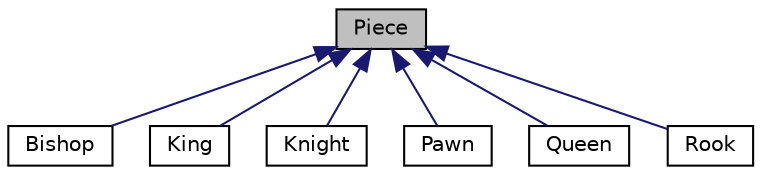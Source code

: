 digraph "Piece"
{
 // LATEX_PDF_SIZE
  edge [fontname="Helvetica",fontsize="10",labelfontname="Helvetica",labelfontsize="10"];
  node [fontname="Helvetica",fontsize="10",shape=record];
  Node1 [label="Piece",height=0.2,width=0.4,color="black", fillcolor="grey75", style="filled", fontcolor="black",tooltip="Class representing a piece on the board."];
  Node1 -> Node2 [dir="back",color="midnightblue",fontsize="10",style="solid",fontname="Helvetica"];
  Node2 [label="Bishop",height=0.2,width=0.4,color="black", fillcolor="white", style="filled",URL="$classBishop.html",tooltip="Class representing a bishop piece."];
  Node1 -> Node3 [dir="back",color="midnightblue",fontsize="10",style="solid",fontname="Helvetica"];
  Node3 [label="King",height=0.2,width=0.4,color="black", fillcolor="white", style="filled",URL="$classKing.html",tooltip="Class representing a king piece."];
  Node1 -> Node4 [dir="back",color="midnightblue",fontsize="10",style="solid",fontname="Helvetica"];
  Node4 [label="Knight",height=0.2,width=0.4,color="black", fillcolor="white", style="filled",URL="$classKnight.html",tooltip="Class representing a knight piece."];
  Node1 -> Node5 [dir="back",color="midnightblue",fontsize="10",style="solid",fontname="Helvetica"];
  Node5 [label="Pawn",height=0.2,width=0.4,color="black", fillcolor="white", style="filled",URL="$classPawn.html",tooltip="Class representing a pawn piece."];
  Node1 -> Node6 [dir="back",color="midnightblue",fontsize="10",style="solid",fontname="Helvetica"];
  Node6 [label="Queen",height=0.2,width=0.4,color="black", fillcolor="white", style="filled",URL="$classQueen.html",tooltip="Class representing a queen piece."];
  Node1 -> Node7 [dir="back",color="midnightblue",fontsize="10",style="solid",fontname="Helvetica"];
  Node7 [label="Rook",height=0.2,width=0.4,color="black", fillcolor="white", style="filled",URL="$classRook.html",tooltip="Class representing a rook piece."];
}
